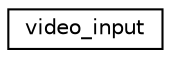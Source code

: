 digraph "Graphical Class Hierarchy"
{
  edge [fontname="Helvetica",fontsize="10",labelfontname="Helvetica",labelfontsize="10"];
  node [fontname="Helvetica",fontsize="10",shape=record];
  rankdir="LR";
  Node1 [label="video_input",height=0.2,width=0.4,color="black", fillcolor="white", style="filled",URL="$structvideo__input.html"];
}
